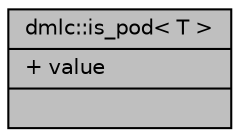 digraph "dmlc::is_pod&lt; T &gt;"
{
 // LATEX_PDF_SIZE
  edge [fontname="Helvetica",fontsize="10",labelfontname="Helvetica",labelfontsize="10"];
  node [fontname="Helvetica",fontsize="10",shape=record];
  Node1 [label="{dmlc::is_pod\< T \>\n|+ value\l|}",height=0.2,width=0.4,color="black", fillcolor="grey75", style="filled", fontcolor="black",tooltip="whether a type is pod type"];
}
